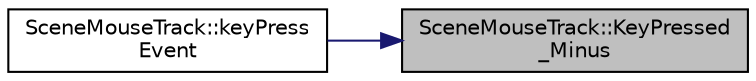 digraph "SceneMouseTrack::KeyPressed_Minus"
{
 // LATEX_PDF_SIZE
  edge [fontname="Helvetica",fontsize="10",labelfontname="Helvetica",labelfontsize="10"];
  node [fontname="Helvetica",fontsize="10",shape=record];
  rankdir="RL";
  Node1 [label="SceneMouseTrack::KeyPressed\l_Minus",height=0.2,width=0.4,color="black", fillcolor="grey75", style="filled", fontcolor="black",tooltip=" "];
  Node1 -> Node2 [dir="back",color="midnightblue",fontsize="10",style="solid",fontname="Helvetica"];
  Node2 [label="SceneMouseTrack::keyPress\lEvent",height=0.2,width=0.4,color="black", fillcolor="white", style="filled",URL="$class_scene_mouse_track.html#a88f360a5f6b1428171647ea03a74e2a5",tooltip=" "];
}
